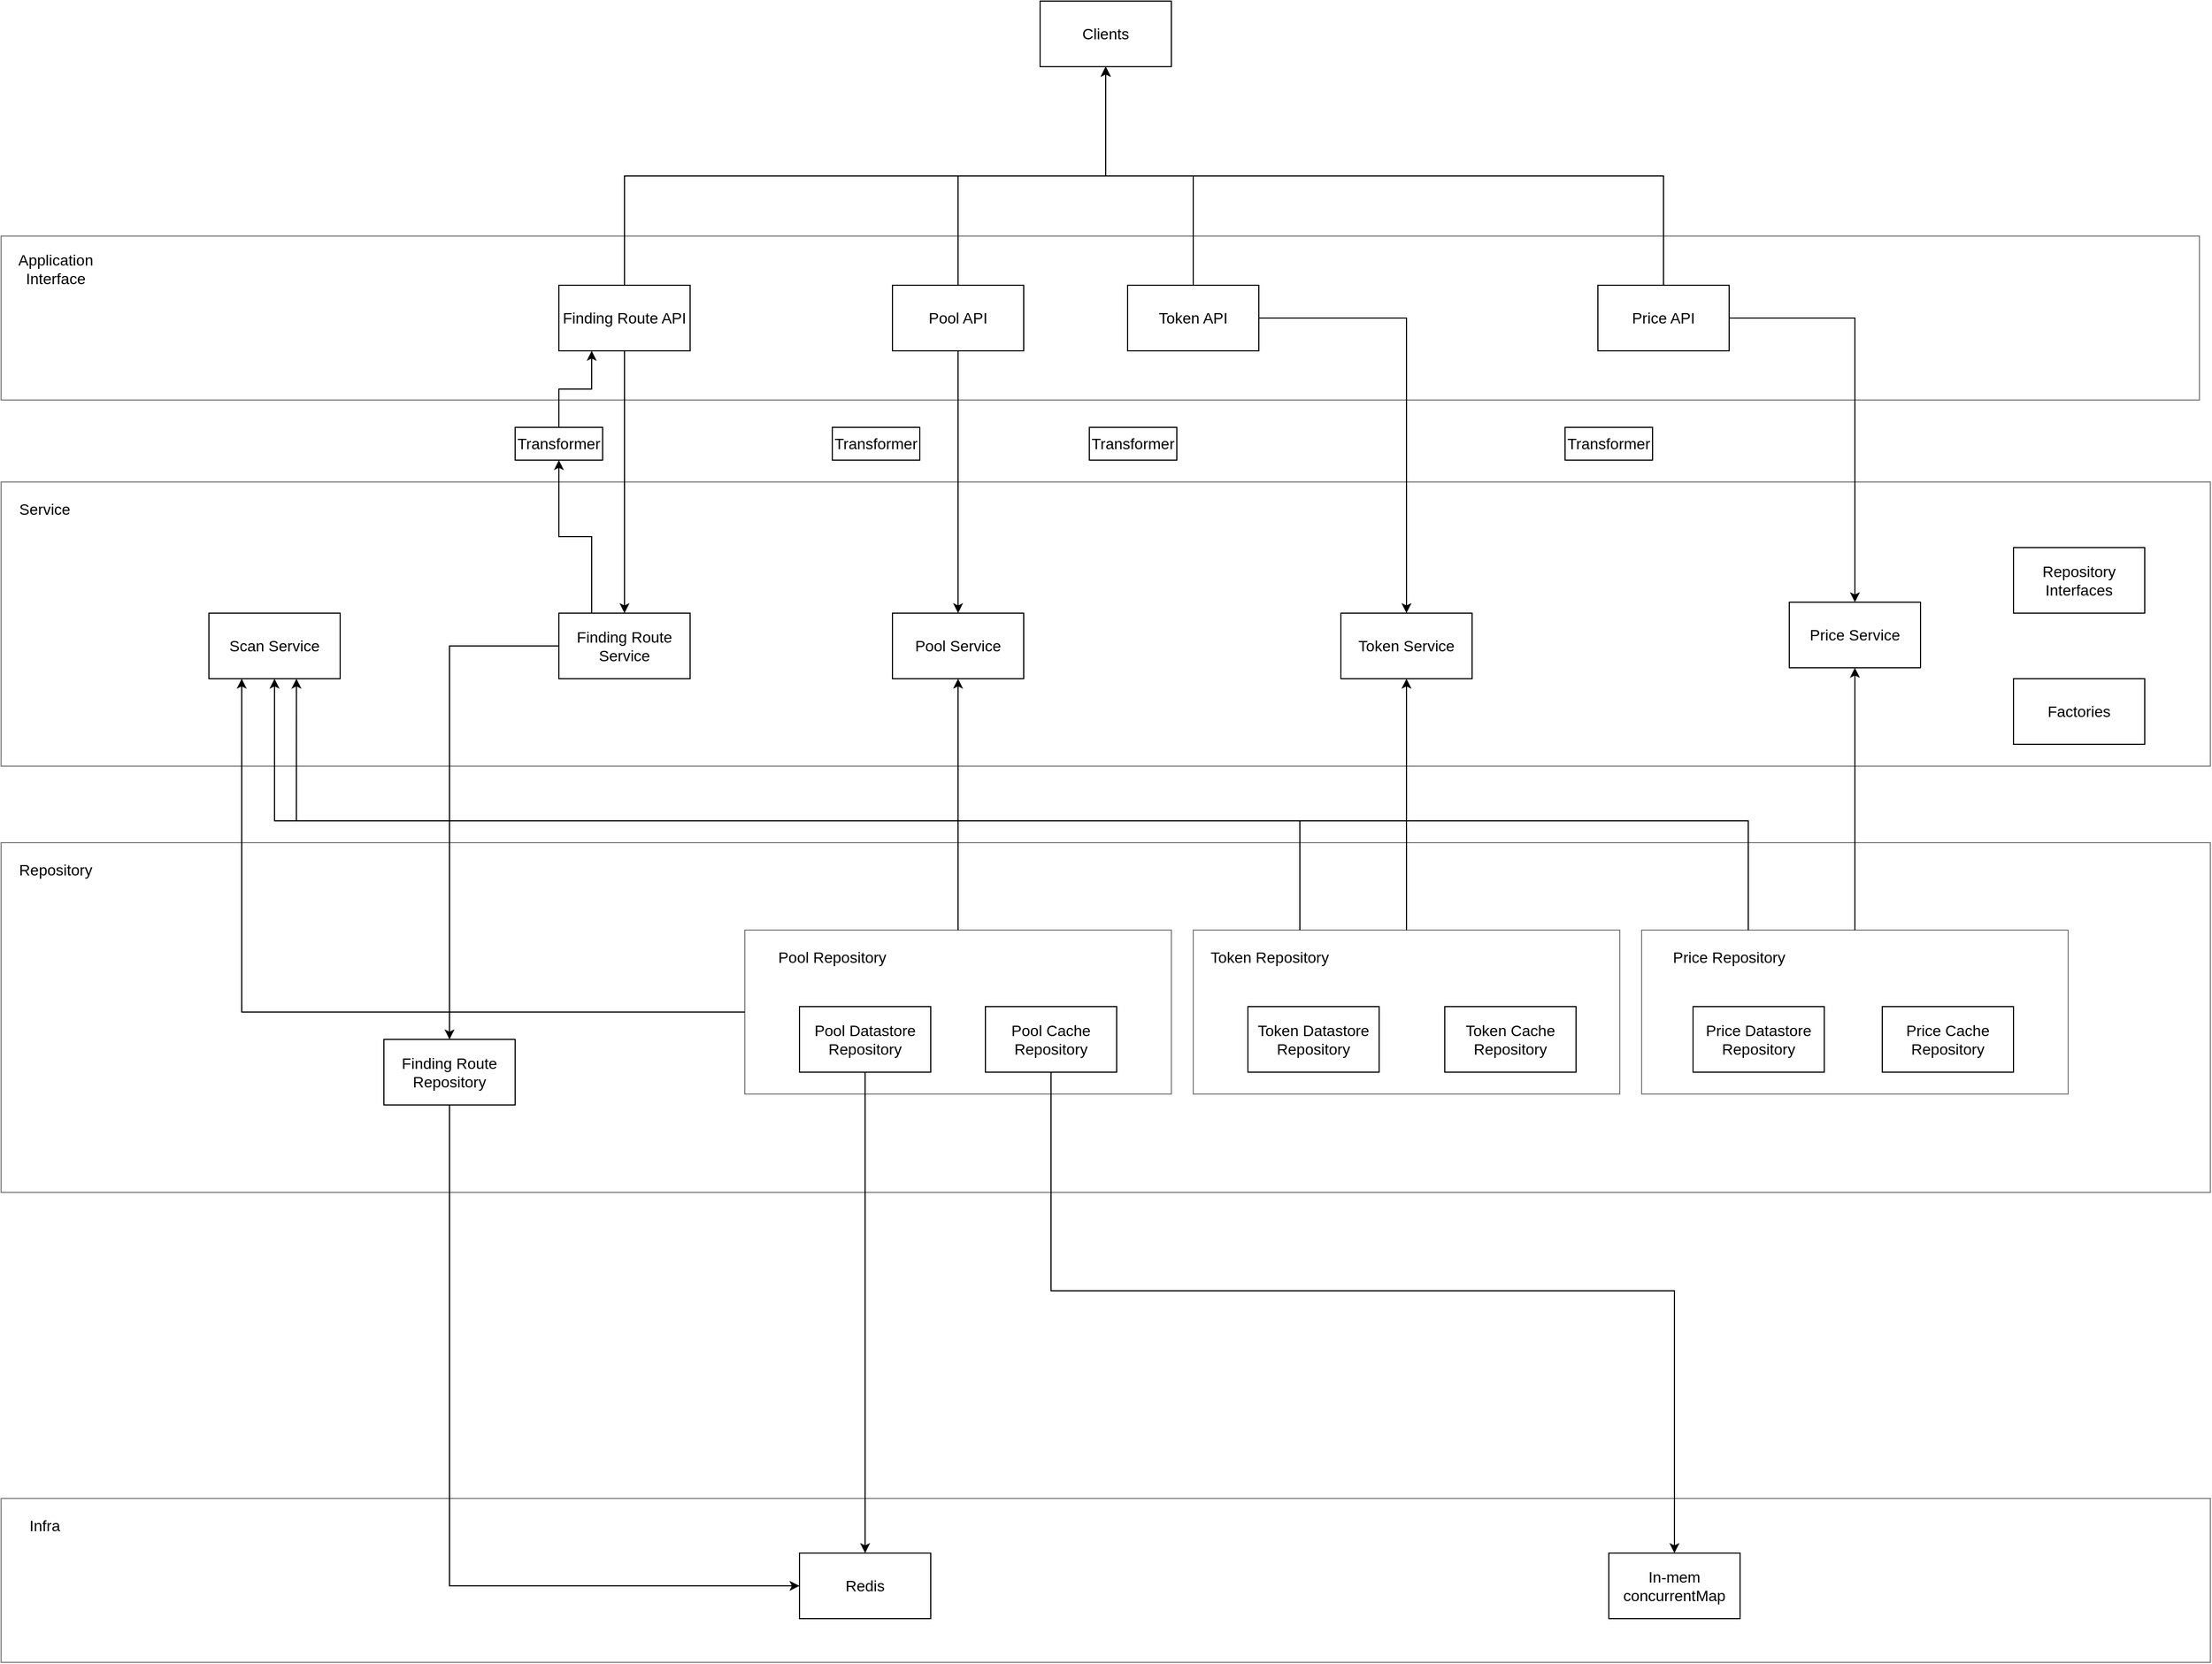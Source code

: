 <mxfile version="20.0.3" type="github">
  <diagram id="1osrGMnRQ9X2t5vXflmE" name="Page-1">
    <mxGraphModel dx="2751" dy="2017" grid="1" gridSize="10" guides="1" tooltips="1" connect="1" arrows="1" fold="1" page="1" pageScale="1" pageWidth="850" pageHeight="1100" math="0" shadow="0">
      <root>
        <mxCell id="0" />
        <mxCell id="1" parent="0" />
        <mxCell id="HtSvTy1S1gaYm_LcWUAC-17" value="" style="rounded=0;whiteSpace=wrap;html=1;fontSize=14;fillOpacity=30;strokeOpacity=50;" vertex="1" parent="1">
          <mxGeometry x="-650" y="190" width="2020" height="260" as="geometry" />
        </mxCell>
        <mxCell id="uLUA4ShN2IrWvBxa2cWi-56" value="" style="rounded=0;whiteSpace=wrap;html=1;fontSize=14;fillOpacity=30;strokeOpacity=50;" parent="1" vertex="1">
          <mxGeometry x="-650" y="520" width="2020" height="320" as="geometry" />
        </mxCell>
        <mxCell id="HtSvTy1S1gaYm_LcWUAC-8" style="edgeStyle=orthogonalEdgeStyle;rounded=0;orthogonalLoop=1;jettySize=auto;html=1;entryX=0.5;entryY=1;entryDx=0;entryDy=0;fontSize=14;" edge="1" parent="1" source="HtSvTy1S1gaYm_LcWUAC-6" target="uLUA4ShN2IrWvBxa2cWi-3">
          <mxGeometry relative="1" as="geometry" />
        </mxCell>
        <mxCell id="HtSvTy1S1gaYm_LcWUAC-25" style="edgeStyle=orthogonalEdgeStyle;rounded=0;orthogonalLoop=1;jettySize=auto;html=1;exitX=0.25;exitY=0;exitDx=0;exitDy=0;entryX=0.667;entryY=1;entryDx=0;entryDy=0;entryPerimeter=0;fontSize=14;" edge="1" parent="1" source="HtSvTy1S1gaYm_LcWUAC-6" target="uLUA4ShN2IrWvBxa2cWi-32">
          <mxGeometry relative="1" as="geometry">
            <Array as="points">
              <mxPoint x="948" y="500" />
              <mxPoint x="-380" y="500" />
            </Array>
          </mxGeometry>
        </mxCell>
        <mxCell id="HtSvTy1S1gaYm_LcWUAC-6" value="" style="rounded=0;whiteSpace=wrap;html=1;fontSize=14;fillOpacity=50;strokeOpacity=50;" vertex="1" parent="1">
          <mxGeometry x="850" y="600" width="390" height="150" as="geometry" />
        </mxCell>
        <mxCell id="HtSvTy1S1gaYm_LcWUAC-7" style="edgeStyle=orthogonalEdgeStyle;rounded=0;orthogonalLoop=1;jettySize=auto;html=1;exitX=0.5;exitY=0;exitDx=0;exitDy=0;entryX=0.5;entryY=1;entryDx=0;entryDy=0;fontSize=14;" edge="1" parent="1" source="HtSvTy1S1gaYm_LcWUAC-5" target="uLUA4ShN2IrWvBxa2cWi-2">
          <mxGeometry relative="1" as="geometry" />
        </mxCell>
        <mxCell id="HtSvTy1S1gaYm_LcWUAC-24" style="edgeStyle=orthogonalEdgeStyle;rounded=0;orthogonalLoop=1;jettySize=auto;html=1;exitX=0.25;exitY=0;exitDx=0;exitDy=0;entryX=0.5;entryY=1;entryDx=0;entryDy=0;fontSize=14;" edge="1" parent="1" source="HtSvTy1S1gaYm_LcWUAC-5" target="uLUA4ShN2IrWvBxa2cWi-32">
          <mxGeometry relative="1" as="geometry">
            <Array as="points">
              <mxPoint x="538" y="500" />
              <mxPoint x="-400" y="500" />
            </Array>
          </mxGeometry>
        </mxCell>
        <mxCell id="HtSvTy1S1gaYm_LcWUAC-5" value="" style="rounded=0;whiteSpace=wrap;html=1;fontSize=14;fillOpacity=50;strokeOpacity=50;" vertex="1" parent="1">
          <mxGeometry x="440" y="600" width="390" height="150" as="geometry" />
        </mxCell>
        <mxCell id="HtSvTy1S1gaYm_LcWUAC-4" style="edgeStyle=orthogonalEdgeStyle;rounded=0;orthogonalLoop=1;jettySize=auto;html=1;exitX=0.5;exitY=0;exitDx=0;exitDy=0;entryX=0.5;entryY=1;entryDx=0;entryDy=0;fontSize=14;" edge="1" parent="1" source="HtSvTy1S1gaYm_LcWUAC-3" target="uLUA4ShN2IrWvBxa2cWi-1">
          <mxGeometry relative="1" as="geometry" />
        </mxCell>
        <mxCell id="HtSvTy1S1gaYm_LcWUAC-20" style="edgeStyle=orthogonalEdgeStyle;rounded=0;orthogonalLoop=1;jettySize=auto;html=1;exitX=0;exitY=0.5;exitDx=0;exitDy=0;entryX=0.25;entryY=1;entryDx=0;entryDy=0;fontSize=14;" edge="1" parent="1" source="HtSvTy1S1gaYm_LcWUAC-3" target="uLUA4ShN2IrWvBxa2cWi-32">
          <mxGeometry relative="1" as="geometry" />
        </mxCell>
        <mxCell id="HtSvTy1S1gaYm_LcWUAC-3" value="" style="rounded=0;whiteSpace=wrap;html=1;fontSize=14;fillOpacity=50;strokeOpacity=50;" vertex="1" parent="1">
          <mxGeometry x="30" y="600" width="390" height="150" as="geometry" />
        </mxCell>
        <mxCell id="uLUA4ShN2IrWvBxa2cWi-58" value="" style="rounded=0;whiteSpace=wrap;html=1;fontSize=14;fillOpacity=30;strokeOpacity=50;" parent="1" vertex="1">
          <mxGeometry x="-650" y="-35" width="2010" height="150" as="geometry" />
        </mxCell>
        <mxCell id="uLUA4ShN2IrWvBxa2cWi-36" value="" style="rounded=0;whiteSpace=wrap;html=1;fontSize=14;fillOpacity=30;strokeOpacity=50;" parent="1" vertex="1">
          <mxGeometry x="-650" y="1120" width="2020" height="150" as="geometry" />
        </mxCell>
        <mxCell id="uLUA4ShN2IrWvBxa2cWi-1" value="Pool Service" style="rounded=0;whiteSpace=wrap;html=1;fontSize=14;" parent="1" vertex="1">
          <mxGeometry x="165" y="310" width="120" height="60" as="geometry" />
        </mxCell>
        <mxCell id="uLUA4ShN2IrWvBxa2cWi-2" value="Token Service" style="rounded=0;whiteSpace=wrap;html=1;fontSize=14;" parent="1" vertex="1">
          <mxGeometry x="575" y="310" width="120" height="60" as="geometry" />
        </mxCell>
        <mxCell id="uLUA4ShN2IrWvBxa2cWi-3" value="Price Service" style="rounded=0;whiteSpace=wrap;html=1;fontSize=14;" parent="1" vertex="1">
          <mxGeometry x="985" y="300" width="120" height="60" as="geometry" />
        </mxCell>
        <mxCell id="HtSvTy1S1gaYm_LcWUAC-9" style="edgeStyle=orthogonalEdgeStyle;rounded=0;orthogonalLoop=1;jettySize=auto;html=1;exitX=0.5;exitY=1;exitDx=0;exitDy=0;entryX=0.5;entryY=0;entryDx=0;entryDy=0;fontSize=14;" edge="1" parent="1" source="uLUA4ShN2IrWvBxa2cWi-4" target="uLUA4ShN2IrWvBxa2cWi-11">
          <mxGeometry relative="1" as="geometry" />
        </mxCell>
        <mxCell id="uLUA4ShN2IrWvBxa2cWi-4" value="Pool Datastore Repository" style="rounded=0;whiteSpace=wrap;html=1;fontSize=14;" parent="1" vertex="1">
          <mxGeometry x="80" y="670" width="120" height="60" as="geometry" />
        </mxCell>
        <mxCell id="uLUA4ShN2IrWvBxa2cWi-5" value="Token Datastore Repository" style="rounded=0;whiteSpace=wrap;html=1;fontSize=14;" parent="1" vertex="1">
          <mxGeometry x="490" y="670" width="120" height="60" as="geometry" />
        </mxCell>
        <mxCell id="uLUA4ShN2IrWvBxa2cWi-6" value="Price Datastore Repository" style="rounded=0;whiteSpace=wrap;html=1;fontSize=14;" parent="1" vertex="1">
          <mxGeometry x="897" y="670" width="120" height="60" as="geometry" />
        </mxCell>
        <mxCell id="uLUA4ShN2IrWvBxa2cWi-8" value="Token Cache Repository" style="rounded=0;whiteSpace=wrap;html=1;fontSize=14;" parent="1" vertex="1">
          <mxGeometry x="670" y="670" width="120" height="60" as="geometry" />
        </mxCell>
        <mxCell id="uLUA4ShN2IrWvBxa2cWi-9" value="Price Cache Repository" style="rounded=0;whiteSpace=wrap;html=1;fontSize=14;" parent="1" vertex="1">
          <mxGeometry x="1070" y="670" width="120" height="60" as="geometry" />
        </mxCell>
        <mxCell id="uLUA4ShN2IrWvBxa2cWi-11" value="Redis" style="rounded=0;whiteSpace=wrap;html=1;fontSize=14;" parent="1" vertex="1">
          <mxGeometry x="80" y="1170" width="120" height="60" as="geometry" />
        </mxCell>
        <mxCell id="uLUA4ShN2IrWvBxa2cWi-12" value="In-mem concurrentMap" style="rounded=0;whiteSpace=wrap;html=1;fontSize=14;" parent="1" vertex="1">
          <mxGeometry x="820" y="1170" width="120" height="60" as="geometry" />
        </mxCell>
        <mxCell id="uLUA4ShN2IrWvBxa2cWi-29" style="edgeStyle=orthogonalEdgeStyle;rounded=0;orthogonalLoop=1;jettySize=auto;html=1;exitX=0.5;exitY=1;exitDx=0;exitDy=0;entryX=0.5;entryY=0;entryDx=0;entryDy=0;fontSize=14;" parent="1" source="uLUA4ShN2IrWvBxa2cWi-26" target="uLUA4ShN2IrWvBxa2cWi-1" edge="1">
          <mxGeometry relative="1" as="geometry" />
        </mxCell>
        <mxCell id="uLUA4ShN2IrWvBxa2cWi-69" style="edgeStyle=orthogonalEdgeStyle;rounded=0;orthogonalLoop=1;jettySize=auto;html=1;exitX=0.5;exitY=0;exitDx=0;exitDy=0;entryX=0.5;entryY=1;entryDx=0;entryDy=0;fontSize=14;" parent="1" source="uLUA4ShN2IrWvBxa2cWi-26" target="uLUA4ShN2IrWvBxa2cWi-67" edge="1">
          <mxGeometry relative="1" as="geometry" />
        </mxCell>
        <mxCell id="uLUA4ShN2IrWvBxa2cWi-26" value="Pool API" style="rounded=0;whiteSpace=wrap;html=1;fontSize=14;" parent="1" vertex="1">
          <mxGeometry x="165" y="10" width="120" height="60" as="geometry" />
        </mxCell>
        <mxCell id="uLUA4ShN2IrWvBxa2cWi-30" style="edgeStyle=orthogonalEdgeStyle;rounded=0;orthogonalLoop=1;jettySize=auto;html=1;entryX=0.5;entryY=0;entryDx=0;entryDy=0;fontSize=14;" parent="1" source="uLUA4ShN2IrWvBxa2cWi-27" target="uLUA4ShN2IrWvBxa2cWi-2" edge="1">
          <mxGeometry relative="1" as="geometry" />
        </mxCell>
        <mxCell id="uLUA4ShN2IrWvBxa2cWi-70" style="edgeStyle=orthogonalEdgeStyle;rounded=0;orthogonalLoop=1;jettySize=auto;html=1;exitX=0.5;exitY=0;exitDx=0;exitDy=0;entryX=0.5;entryY=1;entryDx=0;entryDy=0;fontSize=14;" parent="1" source="uLUA4ShN2IrWvBxa2cWi-27" target="uLUA4ShN2IrWvBxa2cWi-67" edge="1">
          <mxGeometry relative="1" as="geometry" />
        </mxCell>
        <mxCell id="uLUA4ShN2IrWvBxa2cWi-27" value="Token API" style="rounded=0;whiteSpace=wrap;html=1;fontSize=14;" parent="1" vertex="1">
          <mxGeometry x="380" y="10" width="120" height="60" as="geometry" />
        </mxCell>
        <mxCell id="uLUA4ShN2IrWvBxa2cWi-31" style="edgeStyle=orthogonalEdgeStyle;rounded=0;orthogonalLoop=1;jettySize=auto;html=1;entryX=0.5;entryY=0;entryDx=0;entryDy=0;fontSize=14;" parent="1" source="uLUA4ShN2IrWvBxa2cWi-28" target="uLUA4ShN2IrWvBxa2cWi-3" edge="1">
          <mxGeometry relative="1" as="geometry" />
        </mxCell>
        <mxCell id="uLUA4ShN2IrWvBxa2cWi-71" style="edgeStyle=orthogonalEdgeStyle;rounded=0;orthogonalLoop=1;jettySize=auto;html=1;entryX=0.5;entryY=1;entryDx=0;entryDy=0;fontSize=14;" parent="1" source="uLUA4ShN2IrWvBxa2cWi-28" target="uLUA4ShN2IrWvBxa2cWi-67" edge="1">
          <mxGeometry relative="1" as="geometry">
            <Array as="points">
              <mxPoint x="870" y="-90" />
              <mxPoint x="360" y="-90" />
            </Array>
          </mxGeometry>
        </mxCell>
        <mxCell id="uLUA4ShN2IrWvBxa2cWi-28" value="Price API" style="rounded=0;whiteSpace=wrap;html=1;fontSize=14;" parent="1" vertex="1">
          <mxGeometry x="810" y="10" width="120" height="60" as="geometry" />
        </mxCell>
        <mxCell id="uLUA4ShN2IrWvBxa2cWi-32" value="Scan Service" style="rounded=0;whiteSpace=wrap;html=1;fontSize=14;" parent="1" vertex="1">
          <mxGeometry x="-460" y="310" width="120" height="60" as="geometry" />
        </mxCell>
        <mxCell id="uLUA4ShN2IrWvBxa2cWi-43" style="edgeStyle=orthogonalEdgeStyle;rounded=0;orthogonalLoop=1;jettySize=auto;html=1;fontSize=14;" parent="1" source="uLUA4ShN2IrWvBxa2cWi-37" target="uLUA4ShN2IrWvBxa2cWi-38" edge="1">
          <mxGeometry relative="1" as="geometry" />
        </mxCell>
        <mxCell id="uLUA4ShN2IrWvBxa2cWi-68" style="edgeStyle=orthogonalEdgeStyle;rounded=0;orthogonalLoop=1;jettySize=auto;html=1;exitX=0.5;exitY=0;exitDx=0;exitDy=0;entryX=0.5;entryY=1;entryDx=0;entryDy=0;fontSize=14;" parent="1" source="uLUA4ShN2IrWvBxa2cWi-37" target="uLUA4ShN2IrWvBxa2cWi-67" edge="1">
          <mxGeometry relative="1" as="geometry" />
        </mxCell>
        <mxCell id="uLUA4ShN2IrWvBxa2cWi-37" value="Finding Route API" style="rounded=0;whiteSpace=wrap;html=1;fontSize=14;" parent="1" vertex="1">
          <mxGeometry x="-140" y="10" width="120" height="60" as="geometry" />
        </mxCell>
        <mxCell id="uLUA4ShN2IrWvBxa2cWi-42" style="edgeStyle=orthogonalEdgeStyle;rounded=0;orthogonalLoop=1;jettySize=auto;html=1;entryX=0.5;entryY=0;entryDx=0;entryDy=0;fontSize=14;" parent="1" source="uLUA4ShN2IrWvBxa2cWi-38" target="uLUA4ShN2IrWvBxa2cWi-40" edge="1">
          <mxGeometry relative="1" as="geometry" />
        </mxCell>
        <mxCell id="uLUA4ShN2IrWvBxa2cWi-45" style="edgeStyle=orthogonalEdgeStyle;rounded=0;orthogonalLoop=1;jettySize=auto;html=1;exitX=0.25;exitY=0;exitDx=0;exitDy=0;fontSize=14;" parent="1" source="uLUA4ShN2IrWvBxa2cWi-38" target="uLUA4ShN2IrWvBxa2cWi-44" edge="1">
          <mxGeometry relative="1" as="geometry" />
        </mxCell>
        <mxCell id="uLUA4ShN2IrWvBxa2cWi-38" value="Finding Route Service" style="rounded=0;whiteSpace=wrap;html=1;fontSize=14;" parent="1" vertex="1">
          <mxGeometry x="-140" y="310" width="120" height="60" as="geometry" />
        </mxCell>
        <mxCell id="HtSvTy1S1gaYm_LcWUAC-27" style="edgeStyle=orthogonalEdgeStyle;rounded=0;orthogonalLoop=1;jettySize=auto;html=1;exitX=0.5;exitY=1;exitDx=0;exitDy=0;entryX=0;entryY=0.5;entryDx=0;entryDy=0;fontSize=14;" edge="1" parent="1" source="uLUA4ShN2IrWvBxa2cWi-40" target="uLUA4ShN2IrWvBxa2cWi-11">
          <mxGeometry relative="1" as="geometry" />
        </mxCell>
        <mxCell id="uLUA4ShN2IrWvBxa2cWi-40" value="Finding Route Repository" style="rounded=0;whiteSpace=wrap;html=1;fontSize=14;" parent="1" vertex="1">
          <mxGeometry x="-300" y="700" width="120" height="60" as="geometry" />
        </mxCell>
        <mxCell id="uLUA4ShN2IrWvBxa2cWi-46" style="edgeStyle=orthogonalEdgeStyle;rounded=0;orthogonalLoop=1;jettySize=auto;html=1;exitX=0.5;exitY=0;exitDx=0;exitDy=0;entryX=0.25;entryY=1;entryDx=0;entryDy=0;fontSize=14;" parent="1" source="uLUA4ShN2IrWvBxa2cWi-44" target="uLUA4ShN2IrWvBxa2cWi-37" edge="1">
          <mxGeometry relative="1" as="geometry" />
        </mxCell>
        <mxCell id="uLUA4ShN2IrWvBxa2cWi-44" value="Transformer" style="rounded=0;whiteSpace=wrap;html=1;fontSize=14;" parent="1" vertex="1">
          <mxGeometry x="-180" y="140" width="80" height="30" as="geometry" />
        </mxCell>
        <mxCell id="uLUA4ShN2IrWvBxa2cWi-47" value="Transformer" style="rounded=0;whiteSpace=wrap;html=1;fontSize=14;" parent="1" vertex="1">
          <mxGeometry x="110" y="140" width="80" height="30" as="geometry" />
        </mxCell>
        <mxCell id="uLUA4ShN2IrWvBxa2cWi-48" value="Transformer" style="rounded=0;whiteSpace=wrap;html=1;fontSize=14;" parent="1" vertex="1">
          <mxGeometry x="345" y="140" width="80" height="30" as="geometry" />
        </mxCell>
        <mxCell id="uLUA4ShN2IrWvBxa2cWi-49" value="Transformer" style="rounded=0;whiteSpace=wrap;html=1;fontSize=14;" parent="1" vertex="1">
          <mxGeometry x="780" y="140" width="80" height="30" as="geometry" />
        </mxCell>
        <mxCell id="uLUA4ShN2IrWvBxa2cWi-59" value="Infra" style="text;html=1;strokeColor=none;fillColor=none;align=center;verticalAlign=middle;whiteSpace=wrap;rounded=0;fontSize=14;" parent="1" vertex="1">
          <mxGeometry x="-640" y="1130" width="60" height="30" as="geometry" />
        </mxCell>
        <mxCell id="uLUA4ShN2IrWvBxa2cWi-60" value="Repository" style="text;html=1;strokeColor=none;fillColor=none;align=center;verticalAlign=middle;whiteSpace=wrap;rounded=0;fontSize=14;" parent="1" vertex="1">
          <mxGeometry x="-630" y="530" width="60" height="30" as="geometry" />
        </mxCell>
        <mxCell id="uLUA4ShN2IrWvBxa2cWi-61" value="Service" style="text;html=1;strokeColor=none;fillColor=none;align=center;verticalAlign=middle;whiteSpace=wrap;rounded=0;fontSize=14;" parent="1" vertex="1">
          <mxGeometry x="-640" y="200" width="60" height="30" as="geometry" />
        </mxCell>
        <mxCell id="uLUA4ShN2IrWvBxa2cWi-63" value="Application Interface" style="text;html=1;strokeColor=none;fillColor=none;align=center;verticalAlign=middle;whiteSpace=wrap;rounded=0;fontSize=14;" parent="1" vertex="1">
          <mxGeometry x="-630" y="-20" width="60" height="30" as="geometry" />
        </mxCell>
        <mxCell id="uLUA4ShN2IrWvBxa2cWi-65" value="Repository Interfaces" style="rounded=0;whiteSpace=wrap;html=1;fontSize=14;" parent="1" vertex="1">
          <mxGeometry x="1190" y="250" width="120" height="60" as="geometry" />
        </mxCell>
        <mxCell id="uLUA4ShN2IrWvBxa2cWi-66" value="Factories" style="rounded=0;whiteSpace=wrap;html=1;fontSize=14;" parent="1" vertex="1">
          <mxGeometry x="1190" y="370" width="120" height="60" as="geometry" />
        </mxCell>
        <mxCell id="uLUA4ShN2IrWvBxa2cWi-67" value="Clients" style="rounded=0;whiteSpace=wrap;html=1;fontSize=14;" parent="1" vertex="1">
          <mxGeometry x="300" y="-250" width="120" height="60" as="geometry" />
        </mxCell>
        <mxCell id="HtSvTy1S1gaYm_LcWUAC-16" style="edgeStyle=orthogonalEdgeStyle;rounded=0;orthogonalLoop=1;jettySize=auto;html=1;exitX=0.5;exitY=1;exitDx=0;exitDy=0;fontSize=14;" edge="1" parent="1" source="uLUA4ShN2IrWvBxa2cWi-7" target="uLUA4ShN2IrWvBxa2cWi-12">
          <mxGeometry relative="1" as="geometry">
            <Array as="points">
              <mxPoint x="310" y="930" />
              <mxPoint x="880" y="930" />
            </Array>
          </mxGeometry>
        </mxCell>
        <mxCell id="uLUA4ShN2IrWvBxa2cWi-7" value="Pool Cache Repository" style="rounded=0;whiteSpace=wrap;html=1;fontSize=14;" parent="1" vertex="1">
          <mxGeometry x="250" y="670" width="120" height="60" as="geometry" />
        </mxCell>
        <mxCell id="HtSvTy1S1gaYm_LcWUAC-21" value="Pool Repository" style="text;html=1;strokeColor=none;fillColor=none;align=center;verticalAlign=middle;whiteSpace=wrap;rounded=0;fontSize=14;" vertex="1" parent="1">
          <mxGeometry x="40" y="610" width="140" height="30" as="geometry" />
        </mxCell>
        <mxCell id="HtSvTy1S1gaYm_LcWUAC-22" value="Token Repository" style="text;html=1;strokeColor=none;fillColor=none;align=center;verticalAlign=middle;whiteSpace=wrap;rounded=0;fontSize=14;" vertex="1" parent="1">
          <mxGeometry x="440" y="610" width="140" height="30" as="geometry" />
        </mxCell>
        <mxCell id="HtSvTy1S1gaYm_LcWUAC-23" value="Price Repository" style="text;html=1;strokeColor=none;fillColor=none;align=center;verticalAlign=middle;whiteSpace=wrap;rounded=0;fontSize=14;" vertex="1" parent="1">
          <mxGeometry x="860" y="610" width="140" height="30" as="geometry" />
        </mxCell>
      </root>
    </mxGraphModel>
  </diagram>
</mxfile>
